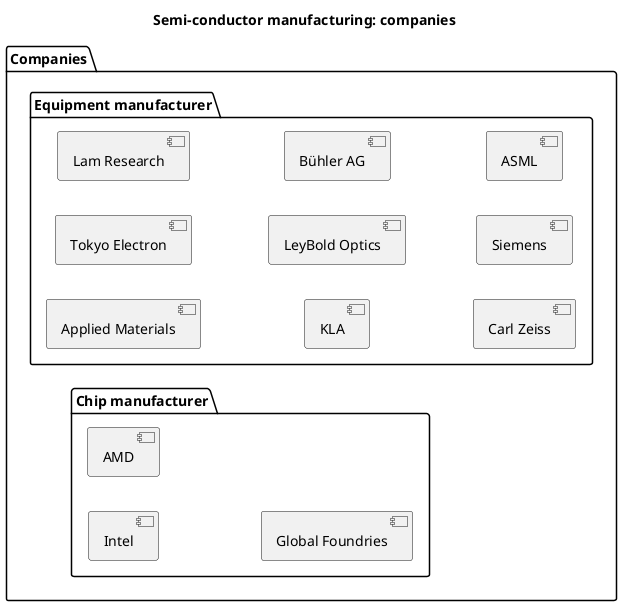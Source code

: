 @startuml
'https://plantuml.com/component-diagram

left to right direction
title Semi-conductor manufacturing: companies

'sources: https://en.wikipedia.org/wiki/Semiconductor_equipment_sales_leaders_by_year
' https://en.wikipedia.org/wiki/Semiconductor_device_fabrication

package "Companies" as Co {

	package "Equipment manufacturer" as EM {
		[Applied Materials] as AppMat
    	[Tokyo Electron] as TEL
    	[Lam Research] as Lam
    	[KLA] as KLA
    	[LeyBold Optics] as LB
    	[Bühler AG] as Buhler
    	[Carl Zeiss] as Zeiss
    	[Siemens] as Siemens
    	[ASML] as ASML
	}

	package "Chip manufacturer" as CM {
		[Intel]
		[AMD]
		[Global Foundries]
	}
}

newpage

left to right direction
title Semi-conductor: Products + Services

package "Products + Services" as PS {
	package "Equipment" {
		[Optics manufacturing equipment] as OptEq
		[Deposition] as Depo
		[Thermal Processing] as ThProc
		[Polishing] as Polish
		[Ion Implantation] as IonImpl
		[Wafer Inspection] as Inspect
	}

	package "Software" {
		[Process Control] as PC
	}

	package "Service" {
		[Installation] as Install
    	[Support] as Support
    	[Maintenance] as EqMaint
	}
}

@enduml
